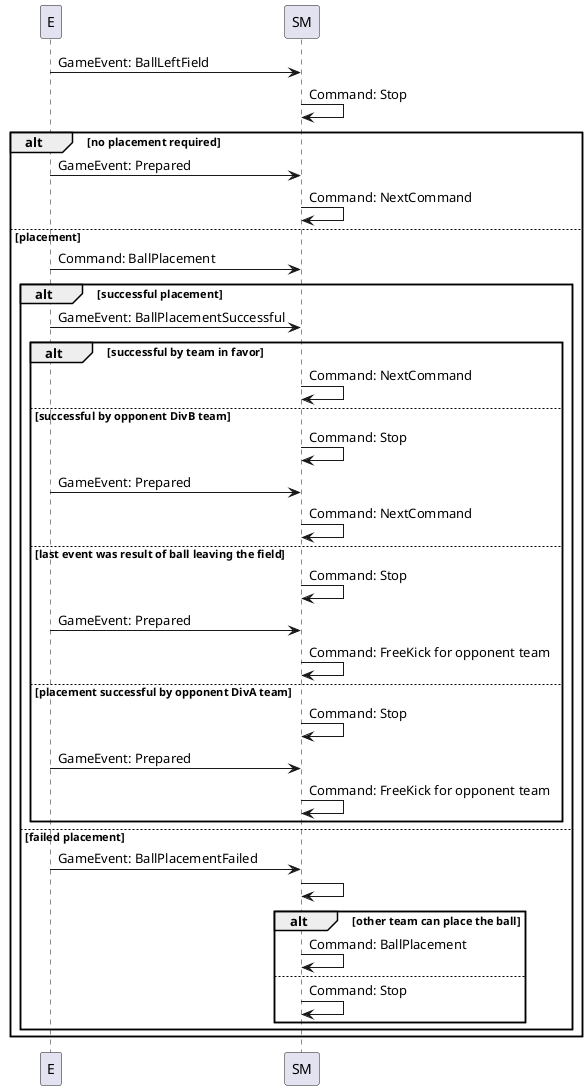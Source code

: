@startuml
E->SM: GameEvent: BallLeftField
SM->SM: Command: Stop
alt no placement required
    E->SM: GameEvent: Prepared
    SM->SM: Command: NextCommand
else  placement
    E-> SM: Command: BallPlacement
    alt successful placement
        E->SM: GameEvent: BallPlacementSuccessful
        alt successful by team in favor
            SM->SM: Command: NextCommand
        else successful by opponent DivB team
            SM->SM: Command: Stop
            E->SM: GameEvent: Prepared
            SM->SM: Command: NextCommand
        else last event was result of ball leaving the field
            SM->SM: Command: Stop
            E->SM: GameEvent: Prepared
            SM->SM: Command: FreeKick for opponent team
        else placement successful by opponent DivA team
            SM->SM: Command: Stop
            E->SM: GameEvent: Prepared
            SM->SM: Command: FreeKick for opponent team
        end
    else failed placement
        E->SM: GameEvent: BallPlacementFailed
        SM->SM:
        alt other team can place the ball
            SM->SM: Command: BallPlacement
        else
            SM->SM: Command: Stop
        end
    end
end
@enduml

Case 1: DivB team disabled placement
When ball placement disabled, then opponent places ball, but team brings ball into play
Note: can also just be evaluated by the disabled flag (which should not be set by failure counter

Case 2: Placement Failure Counter == 5
Placement by opponent team if ball left the field
Manual otherwise

Case 3: Placement failed
1st: opponent team gets a free kick and places the ball
2nd: halt

Trigger: start placement for team A
if both teams cant do placement:
    halt
else if placement disabled for team A:
    next command for team A
    placement for team B
else if counter team A == 5:
    if ball left field:
        next command is free kick for team B
        placement for team B
    else:
        halt
else:
    placement for team A

Trigger: placement failed by team A
if allTeamsFailedPlacement():
    halt
else:
    next command for team B
    placement for team B

Trigger: placement succeeded by team A
if next command for team A:
    next command
else:
    stop



